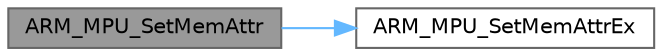 digraph "ARM_MPU_SetMemAttr"
{
 // LATEX_PDF_SIZE
  bgcolor="transparent";
  edge [fontname=Helvetica,fontsize=10,labelfontname=Helvetica,labelfontsize=10];
  node [fontname=Helvetica,fontsize=10,shape=box,height=0.2,width=0.4];
  rankdir="LR";
  Node1 [id="Node000001",label="ARM_MPU_SetMemAttr",height=0.2,width=0.4,color="gray40", fillcolor="grey60", style="filled", fontcolor="black",tooltip=" "];
  Node1 -> Node2 [id="edge1_Node000001_Node000002",color="steelblue1",style="solid",tooltip=" "];
  Node2 [id="Node000002",label="ARM_MPU_SetMemAttrEx",height=0.2,width=0.4,color="grey40", fillcolor="white", style="filled",URL="$mpu__armv8_8h.html#a1799413f08a157d636a1491371c15ce2",tooltip=" "];
}
